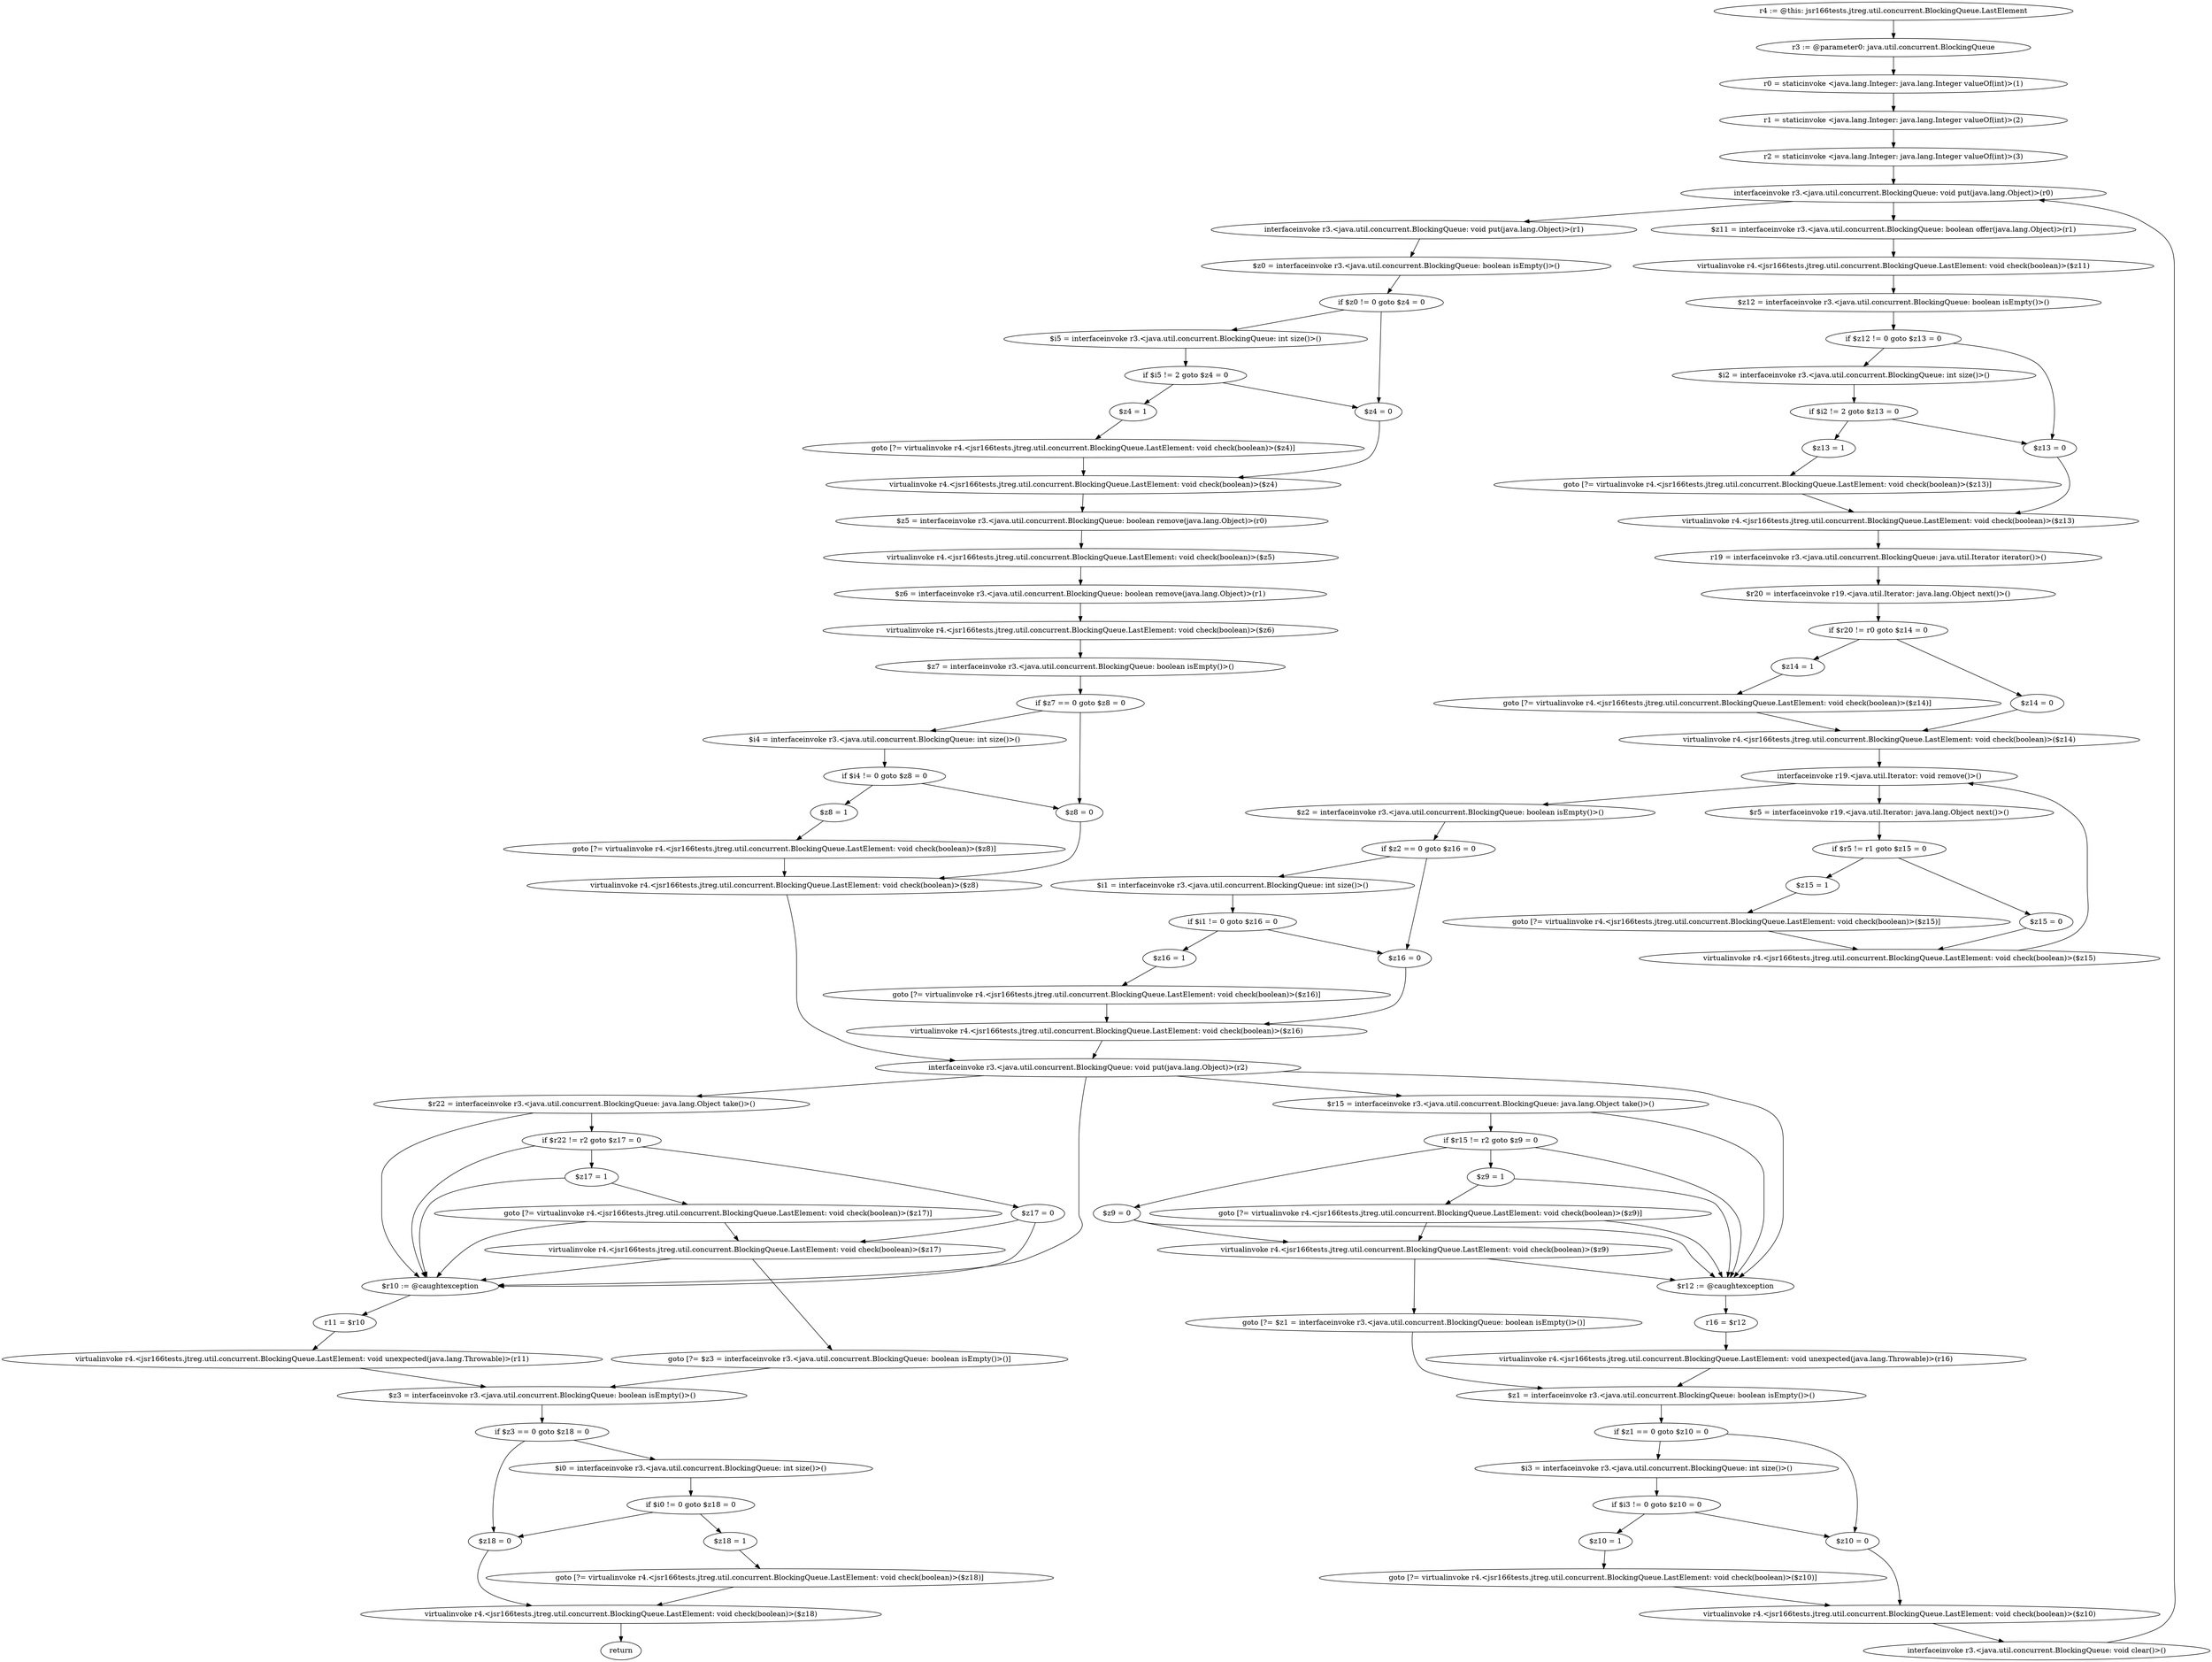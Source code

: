 digraph "unitGraph" {
    "r4 := @this: jsr166tests.jtreg.util.concurrent.BlockingQueue.LastElement"
    "r3 := @parameter0: java.util.concurrent.BlockingQueue"
    "r0 = staticinvoke <java.lang.Integer: java.lang.Integer valueOf(int)>(1)"
    "r1 = staticinvoke <java.lang.Integer: java.lang.Integer valueOf(int)>(2)"
    "r2 = staticinvoke <java.lang.Integer: java.lang.Integer valueOf(int)>(3)"
    "interfaceinvoke r3.<java.util.concurrent.BlockingQueue: void put(java.lang.Object)>(r0)"
    "interfaceinvoke r3.<java.util.concurrent.BlockingQueue: void put(java.lang.Object)>(r1)"
    "$z0 = interfaceinvoke r3.<java.util.concurrent.BlockingQueue: boolean isEmpty()>()"
    "if $z0 != 0 goto $z4 = 0"
    "$i5 = interfaceinvoke r3.<java.util.concurrent.BlockingQueue: int size()>()"
    "if $i5 != 2 goto $z4 = 0"
    "$z4 = 1"
    "goto [?= virtualinvoke r4.<jsr166tests.jtreg.util.concurrent.BlockingQueue.LastElement: void check(boolean)>($z4)]"
    "$z4 = 0"
    "virtualinvoke r4.<jsr166tests.jtreg.util.concurrent.BlockingQueue.LastElement: void check(boolean)>($z4)"
    "$z5 = interfaceinvoke r3.<java.util.concurrent.BlockingQueue: boolean remove(java.lang.Object)>(r0)"
    "virtualinvoke r4.<jsr166tests.jtreg.util.concurrent.BlockingQueue.LastElement: void check(boolean)>($z5)"
    "$z6 = interfaceinvoke r3.<java.util.concurrent.BlockingQueue: boolean remove(java.lang.Object)>(r1)"
    "virtualinvoke r4.<jsr166tests.jtreg.util.concurrent.BlockingQueue.LastElement: void check(boolean)>($z6)"
    "$z7 = interfaceinvoke r3.<java.util.concurrent.BlockingQueue: boolean isEmpty()>()"
    "if $z7 == 0 goto $z8 = 0"
    "$i4 = interfaceinvoke r3.<java.util.concurrent.BlockingQueue: int size()>()"
    "if $i4 != 0 goto $z8 = 0"
    "$z8 = 1"
    "goto [?= virtualinvoke r4.<jsr166tests.jtreg.util.concurrent.BlockingQueue.LastElement: void check(boolean)>($z8)]"
    "$z8 = 0"
    "virtualinvoke r4.<jsr166tests.jtreg.util.concurrent.BlockingQueue.LastElement: void check(boolean)>($z8)"
    "interfaceinvoke r3.<java.util.concurrent.BlockingQueue: void put(java.lang.Object)>(r2)"
    "$r15 = interfaceinvoke r3.<java.util.concurrent.BlockingQueue: java.lang.Object take()>()"
    "if $r15 != r2 goto $z9 = 0"
    "$z9 = 1"
    "goto [?= virtualinvoke r4.<jsr166tests.jtreg.util.concurrent.BlockingQueue.LastElement: void check(boolean)>($z9)]"
    "$z9 = 0"
    "virtualinvoke r4.<jsr166tests.jtreg.util.concurrent.BlockingQueue.LastElement: void check(boolean)>($z9)"
    "goto [?= $z1 = interfaceinvoke r3.<java.util.concurrent.BlockingQueue: boolean isEmpty()>()]"
    "$r12 := @caughtexception"
    "r16 = $r12"
    "virtualinvoke r4.<jsr166tests.jtreg.util.concurrent.BlockingQueue.LastElement: void unexpected(java.lang.Throwable)>(r16)"
    "$z1 = interfaceinvoke r3.<java.util.concurrent.BlockingQueue: boolean isEmpty()>()"
    "if $z1 == 0 goto $z10 = 0"
    "$i3 = interfaceinvoke r3.<java.util.concurrent.BlockingQueue: int size()>()"
    "if $i3 != 0 goto $z10 = 0"
    "$z10 = 1"
    "goto [?= virtualinvoke r4.<jsr166tests.jtreg.util.concurrent.BlockingQueue.LastElement: void check(boolean)>($z10)]"
    "$z10 = 0"
    "virtualinvoke r4.<jsr166tests.jtreg.util.concurrent.BlockingQueue.LastElement: void check(boolean)>($z10)"
    "interfaceinvoke r3.<java.util.concurrent.BlockingQueue: void clear()>()"
    "$z11 = interfaceinvoke r3.<java.util.concurrent.BlockingQueue: boolean offer(java.lang.Object)>(r1)"
    "virtualinvoke r4.<jsr166tests.jtreg.util.concurrent.BlockingQueue.LastElement: void check(boolean)>($z11)"
    "$z12 = interfaceinvoke r3.<java.util.concurrent.BlockingQueue: boolean isEmpty()>()"
    "if $z12 != 0 goto $z13 = 0"
    "$i2 = interfaceinvoke r3.<java.util.concurrent.BlockingQueue: int size()>()"
    "if $i2 != 2 goto $z13 = 0"
    "$z13 = 1"
    "goto [?= virtualinvoke r4.<jsr166tests.jtreg.util.concurrent.BlockingQueue.LastElement: void check(boolean)>($z13)]"
    "$z13 = 0"
    "virtualinvoke r4.<jsr166tests.jtreg.util.concurrent.BlockingQueue.LastElement: void check(boolean)>($z13)"
    "r19 = interfaceinvoke r3.<java.util.concurrent.BlockingQueue: java.util.Iterator iterator()>()"
    "$r20 = interfaceinvoke r19.<java.util.Iterator: java.lang.Object next()>()"
    "if $r20 != r0 goto $z14 = 0"
    "$z14 = 1"
    "goto [?= virtualinvoke r4.<jsr166tests.jtreg.util.concurrent.BlockingQueue.LastElement: void check(boolean)>($z14)]"
    "$z14 = 0"
    "virtualinvoke r4.<jsr166tests.jtreg.util.concurrent.BlockingQueue.LastElement: void check(boolean)>($z14)"
    "interfaceinvoke r19.<java.util.Iterator: void remove()>()"
    "$r5 = interfaceinvoke r19.<java.util.Iterator: java.lang.Object next()>()"
    "if $r5 != r1 goto $z15 = 0"
    "$z15 = 1"
    "goto [?= virtualinvoke r4.<jsr166tests.jtreg.util.concurrent.BlockingQueue.LastElement: void check(boolean)>($z15)]"
    "$z15 = 0"
    "virtualinvoke r4.<jsr166tests.jtreg.util.concurrent.BlockingQueue.LastElement: void check(boolean)>($z15)"
    "$z2 = interfaceinvoke r3.<java.util.concurrent.BlockingQueue: boolean isEmpty()>()"
    "if $z2 == 0 goto $z16 = 0"
    "$i1 = interfaceinvoke r3.<java.util.concurrent.BlockingQueue: int size()>()"
    "if $i1 != 0 goto $z16 = 0"
    "$z16 = 1"
    "goto [?= virtualinvoke r4.<jsr166tests.jtreg.util.concurrent.BlockingQueue.LastElement: void check(boolean)>($z16)]"
    "$z16 = 0"
    "virtualinvoke r4.<jsr166tests.jtreg.util.concurrent.BlockingQueue.LastElement: void check(boolean)>($z16)"
    "$r22 = interfaceinvoke r3.<java.util.concurrent.BlockingQueue: java.lang.Object take()>()"
    "if $r22 != r2 goto $z17 = 0"
    "$z17 = 1"
    "goto [?= virtualinvoke r4.<jsr166tests.jtreg.util.concurrent.BlockingQueue.LastElement: void check(boolean)>($z17)]"
    "$z17 = 0"
    "virtualinvoke r4.<jsr166tests.jtreg.util.concurrent.BlockingQueue.LastElement: void check(boolean)>($z17)"
    "goto [?= $z3 = interfaceinvoke r3.<java.util.concurrent.BlockingQueue: boolean isEmpty()>()]"
    "$r10 := @caughtexception"
    "r11 = $r10"
    "virtualinvoke r4.<jsr166tests.jtreg.util.concurrent.BlockingQueue.LastElement: void unexpected(java.lang.Throwable)>(r11)"
    "$z3 = interfaceinvoke r3.<java.util.concurrent.BlockingQueue: boolean isEmpty()>()"
    "if $z3 == 0 goto $z18 = 0"
    "$i0 = interfaceinvoke r3.<java.util.concurrent.BlockingQueue: int size()>()"
    "if $i0 != 0 goto $z18 = 0"
    "$z18 = 1"
    "goto [?= virtualinvoke r4.<jsr166tests.jtreg.util.concurrent.BlockingQueue.LastElement: void check(boolean)>($z18)]"
    "$z18 = 0"
    "virtualinvoke r4.<jsr166tests.jtreg.util.concurrent.BlockingQueue.LastElement: void check(boolean)>($z18)"
    "return"
    "r4 := @this: jsr166tests.jtreg.util.concurrent.BlockingQueue.LastElement"->"r3 := @parameter0: java.util.concurrent.BlockingQueue";
    "r3 := @parameter0: java.util.concurrent.BlockingQueue"->"r0 = staticinvoke <java.lang.Integer: java.lang.Integer valueOf(int)>(1)";
    "r0 = staticinvoke <java.lang.Integer: java.lang.Integer valueOf(int)>(1)"->"r1 = staticinvoke <java.lang.Integer: java.lang.Integer valueOf(int)>(2)";
    "r1 = staticinvoke <java.lang.Integer: java.lang.Integer valueOf(int)>(2)"->"r2 = staticinvoke <java.lang.Integer: java.lang.Integer valueOf(int)>(3)";
    "r2 = staticinvoke <java.lang.Integer: java.lang.Integer valueOf(int)>(3)"->"interfaceinvoke r3.<java.util.concurrent.BlockingQueue: void put(java.lang.Object)>(r0)";
    "interfaceinvoke r3.<java.util.concurrent.BlockingQueue: void put(java.lang.Object)>(r0)"->"interfaceinvoke r3.<java.util.concurrent.BlockingQueue: void put(java.lang.Object)>(r1)";
    "interfaceinvoke r3.<java.util.concurrent.BlockingQueue: void put(java.lang.Object)>(r1)"->"$z0 = interfaceinvoke r3.<java.util.concurrent.BlockingQueue: boolean isEmpty()>()";
    "$z0 = interfaceinvoke r3.<java.util.concurrent.BlockingQueue: boolean isEmpty()>()"->"if $z0 != 0 goto $z4 = 0";
    "if $z0 != 0 goto $z4 = 0"->"$i5 = interfaceinvoke r3.<java.util.concurrent.BlockingQueue: int size()>()";
    "if $z0 != 0 goto $z4 = 0"->"$z4 = 0";
    "$i5 = interfaceinvoke r3.<java.util.concurrent.BlockingQueue: int size()>()"->"if $i5 != 2 goto $z4 = 0";
    "if $i5 != 2 goto $z4 = 0"->"$z4 = 1";
    "if $i5 != 2 goto $z4 = 0"->"$z4 = 0";
    "$z4 = 1"->"goto [?= virtualinvoke r4.<jsr166tests.jtreg.util.concurrent.BlockingQueue.LastElement: void check(boolean)>($z4)]";
    "goto [?= virtualinvoke r4.<jsr166tests.jtreg.util.concurrent.BlockingQueue.LastElement: void check(boolean)>($z4)]"->"virtualinvoke r4.<jsr166tests.jtreg.util.concurrent.BlockingQueue.LastElement: void check(boolean)>($z4)";
    "$z4 = 0"->"virtualinvoke r4.<jsr166tests.jtreg.util.concurrent.BlockingQueue.LastElement: void check(boolean)>($z4)";
    "virtualinvoke r4.<jsr166tests.jtreg.util.concurrent.BlockingQueue.LastElement: void check(boolean)>($z4)"->"$z5 = interfaceinvoke r3.<java.util.concurrent.BlockingQueue: boolean remove(java.lang.Object)>(r0)";
    "$z5 = interfaceinvoke r3.<java.util.concurrent.BlockingQueue: boolean remove(java.lang.Object)>(r0)"->"virtualinvoke r4.<jsr166tests.jtreg.util.concurrent.BlockingQueue.LastElement: void check(boolean)>($z5)";
    "virtualinvoke r4.<jsr166tests.jtreg.util.concurrent.BlockingQueue.LastElement: void check(boolean)>($z5)"->"$z6 = interfaceinvoke r3.<java.util.concurrent.BlockingQueue: boolean remove(java.lang.Object)>(r1)";
    "$z6 = interfaceinvoke r3.<java.util.concurrent.BlockingQueue: boolean remove(java.lang.Object)>(r1)"->"virtualinvoke r4.<jsr166tests.jtreg.util.concurrent.BlockingQueue.LastElement: void check(boolean)>($z6)";
    "virtualinvoke r4.<jsr166tests.jtreg.util.concurrent.BlockingQueue.LastElement: void check(boolean)>($z6)"->"$z7 = interfaceinvoke r3.<java.util.concurrent.BlockingQueue: boolean isEmpty()>()";
    "$z7 = interfaceinvoke r3.<java.util.concurrent.BlockingQueue: boolean isEmpty()>()"->"if $z7 == 0 goto $z8 = 0";
    "if $z7 == 0 goto $z8 = 0"->"$i4 = interfaceinvoke r3.<java.util.concurrent.BlockingQueue: int size()>()";
    "if $z7 == 0 goto $z8 = 0"->"$z8 = 0";
    "$i4 = interfaceinvoke r3.<java.util.concurrent.BlockingQueue: int size()>()"->"if $i4 != 0 goto $z8 = 0";
    "if $i4 != 0 goto $z8 = 0"->"$z8 = 1";
    "if $i4 != 0 goto $z8 = 0"->"$z8 = 0";
    "$z8 = 1"->"goto [?= virtualinvoke r4.<jsr166tests.jtreg.util.concurrent.BlockingQueue.LastElement: void check(boolean)>($z8)]";
    "goto [?= virtualinvoke r4.<jsr166tests.jtreg.util.concurrent.BlockingQueue.LastElement: void check(boolean)>($z8)]"->"virtualinvoke r4.<jsr166tests.jtreg.util.concurrent.BlockingQueue.LastElement: void check(boolean)>($z8)";
    "$z8 = 0"->"virtualinvoke r4.<jsr166tests.jtreg.util.concurrent.BlockingQueue.LastElement: void check(boolean)>($z8)";
    "virtualinvoke r4.<jsr166tests.jtreg.util.concurrent.BlockingQueue.LastElement: void check(boolean)>($z8)"->"interfaceinvoke r3.<java.util.concurrent.BlockingQueue: void put(java.lang.Object)>(r2)";
    "interfaceinvoke r3.<java.util.concurrent.BlockingQueue: void put(java.lang.Object)>(r2)"->"$r15 = interfaceinvoke r3.<java.util.concurrent.BlockingQueue: java.lang.Object take()>()";
    "interfaceinvoke r3.<java.util.concurrent.BlockingQueue: void put(java.lang.Object)>(r2)"->"$r12 := @caughtexception";
    "$r15 = interfaceinvoke r3.<java.util.concurrent.BlockingQueue: java.lang.Object take()>()"->"if $r15 != r2 goto $z9 = 0";
    "$r15 = interfaceinvoke r3.<java.util.concurrent.BlockingQueue: java.lang.Object take()>()"->"$r12 := @caughtexception";
    "if $r15 != r2 goto $z9 = 0"->"$z9 = 1";
    "if $r15 != r2 goto $z9 = 0"->"$z9 = 0";
    "if $r15 != r2 goto $z9 = 0"->"$r12 := @caughtexception";
    "$z9 = 1"->"goto [?= virtualinvoke r4.<jsr166tests.jtreg.util.concurrent.BlockingQueue.LastElement: void check(boolean)>($z9)]";
    "$z9 = 1"->"$r12 := @caughtexception";
    "goto [?= virtualinvoke r4.<jsr166tests.jtreg.util.concurrent.BlockingQueue.LastElement: void check(boolean)>($z9)]"->"virtualinvoke r4.<jsr166tests.jtreg.util.concurrent.BlockingQueue.LastElement: void check(boolean)>($z9)";
    "goto [?= virtualinvoke r4.<jsr166tests.jtreg.util.concurrent.BlockingQueue.LastElement: void check(boolean)>($z9)]"->"$r12 := @caughtexception";
    "$z9 = 0"->"virtualinvoke r4.<jsr166tests.jtreg.util.concurrent.BlockingQueue.LastElement: void check(boolean)>($z9)";
    "$z9 = 0"->"$r12 := @caughtexception";
    "virtualinvoke r4.<jsr166tests.jtreg.util.concurrent.BlockingQueue.LastElement: void check(boolean)>($z9)"->"goto [?= $z1 = interfaceinvoke r3.<java.util.concurrent.BlockingQueue: boolean isEmpty()>()]";
    "virtualinvoke r4.<jsr166tests.jtreg.util.concurrent.BlockingQueue.LastElement: void check(boolean)>($z9)"->"$r12 := @caughtexception";
    "goto [?= $z1 = interfaceinvoke r3.<java.util.concurrent.BlockingQueue: boolean isEmpty()>()]"->"$z1 = interfaceinvoke r3.<java.util.concurrent.BlockingQueue: boolean isEmpty()>()";
    "$r12 := @caughtexception"->"r16 = $r12";
    "r16 = $r12"->"virtualinvoke r4.<jsr166tests.jtreg.util.concurrent.BlockingQueue.LastElement: void unexpected(java.lang.Throwable)>(r16)";
    "virtualinvoke r4.<jsr166tests.jtreg.util.concurrent.BlockingQueue.LastElement: void unexpected(java.lang.Throwable)>(r16)"->"$z1 = interfaceinvoke r3.<java.util.concurrent.BlockingQueue: boolean isEmpty()>()";
    "$z1 = interfaceinvoke r3.<java.util.concurrent.BlockingQueue: boolean isEmpty()>()"->"if $z1 == 0 goto $z10 = 0";
    "if $z1 == 0 goto $z10 = 0"->"$i3 = interfaceinvoke r3.<java.util.concurrent.BlockingQueue: int size()>()";
    "if $z1 == 0 goto $z10 = 0"->"$z10 = 0";
    "$i3 = interfaceinvoke r3.<java.util.concurrent.BlockingQueue: int size()>()"->"if $i3 != 0 goto $z10 = 0";
    "if $i3 != 0 goto $z10 = 0"->"$z10 = 1";
    "if $i3 != 0 goto $z10 = 0"->"$z10 = 0";
    "$z10 = 1"->"goto [?= virtualinvoke r4.<jsr166tests.jtreg.util.concurrent.BlockingQueue.LastElement: void check(boolean)>($z10)]";
    "goto [?= virtualinvoke r4.<jsr166tests.jtreg.util.concurrent.BlockingQueue.LastElement: void check(boolean)>($z10)]"->"virtualinvoke r4.<jsr166tests.jtreg.util.concurrent.BlockingQueue.LastElement: void check(boolean)>($z10)";
    "$z10 = 0"->"virtualinvoke r4.<jsr166tests.jtreg.util.concurrent.BlockingQueue.LastElement: void check(boolean)>($z10)";
    "virtualinvoke r4.<jsr166tests.jtreg.util.concurrent.BlockingQueue.LastElement: void check(boolean)>($z10)"->"interfaceinvoke r3.<java.util.concurrent.BlockingQueue: void clear()>()";
    "interfaceinvoke r3.<java.util.concurrent.BlockingQueue: void clear()>()"->"interfaceinvoke r3.<java.util.concurrent.BlockingQueue: void put(java.lang.Object)>(r0)";
    "interfaceinvoke r3.<java.util.concurrent.BlockingQueue: void put(java.lang.Object)>(r0)"->"$z11 = interfaceinvoke r3.<java.util.concurrent.BlockingQueue: boolean offer(java.lang.Object)>(r1)";
    "$z11 = interfaceinvoke r3.<java.util.concurrent.BlockingQueue: boolean offer(java.lang.Object)>(r1)"->"virtualinvoke r4.<jsr166tests.jtreg.util.concurrent.BlockingQueue.LastElement: void check(boolean)>($z11)";
    "virtualinvoke r4.<jsr166tests.jtreg.util.concurrent.BlockingQueue.LastElement: void check(boolean)>($z11)"->"$z12 = interfaceinvoke r3.<java.util.concurrent.BlockingQueue: boolean isEmpty()>()";
    "$z12 = interfaceinvoke r3.<java.util.concurrent.BlockingQueue: boolean isEmpty()>()"->"if $z12 != 0 goto $z13 = 0";
    "if $z12 != 0 goto $z13 = 0"->"$i2 = interfaceinvoke r3.<java.util.concurrent.BlockingQueue: int size()>()";
    "if $z12 != 0 goto $z13 = 0"->"$z13 = 0";
    "$i2 = interfaceinvoke r3.<java.util.concurrent.BlockingQueue: int size()>()"->"if $i2 != 2 goto $z13 = 0";
    "if $i2 != 2 goto $z13 = 0"->"$z13 = 1";
    "if $i2 != 2 goto $z13 = 0"->"$z13 = 0";
    "$z13 = 1"->"goto [?= virtualinvoke r4.<jsr166tests.jtreg.util.concurrent.BlockingQueue.LastElement: void check(boolean)>($z13)]";
    "goto [?= virtualinvoke r4.<jsr166tests.jtreg.util.concurrent.BlockingQueue.LastElement: void check(boolean)>($z13)]"->"virtualinvoke r4.<jsr166tests.jtreg.util.concurrent.BlockingQueue.LastElement: void check(boolean)>($z13)";
    "$z13 = 0"->"virtualinvoke r4.<jsr166tests.jtreg.util.concurrent.BlockingQueue.LastElement: void check(boolean)>($z13)";
    "virtualinvoke r4.<jsr166tests.jtreg.util.concurrent.BlockingQueue.LastElement: void check(boolean)>($z13)"->"r19 = interfaceinvoke r3.<java.util.concurrent.BlockingQueue: java.util.Iterator iterator()>()";
    "r19 = interfaceinvoke r3.<java.util.concurrent.BlockingQueue: java.util.Iterator iterator()>()"->"$r20 = interfaceinvoke r19.<java.util.Iterator: java.lang.Object next()>()";
    "$r20 = interfaceinvoke r19.<java.util.Iterator: java.lang.Object next()>()"->"if $r20 != r0 goto $z14 = 0";
    "if $r20 != r0 goto $z14 = 0"->"$z14 = 1";
    "if $r20 != r0 goto $z14 = 0"->"$z14 = 0";
    "$z14 = 1"->"goto [?= virtualinvoke r4.<jsr166tests.jtreg.util.concurrent.BlockingQueue.LastElement: void check(boolean)>($z14)]";
    "goto [?= virtualinvoke r4.<jsr166tests.jtreg.util.concurrent.BlockingQueue.LastElement: void check(boolean)>($z14)]"->"virtualinvoke r4.<jsr166tests.jtreg.util.concurrent.BlockingQueue.LastElement: void check(boolean)>($z14)";
    "$z14 = 0"->"virtualinvoke r4.<jsr166tests.jtreg.util.concurrent.BlockingQueue.LastElement: void check(boolean)>($z14)";
    "virtualinvoke r4.<jsr166tests.jtreg.util.concurrent.BlockingQueue.LastElement: void check(boolean)>($z14)"->"interfaceinvoke r19.<java.util.Iterator: void remove()>()";
    "interfaceinvoke r19.<java.util.Iterator: void remove()>()"->"$r5 = interfaceinvoke r19.<java.util.Iterator: java.lang.Object next()>()";
    "$r5 = interfaceinvoke r19.<java.util.Iterator: java.lang.Object next()>()"->"if $r5 != r1 goto $z15 = 0";
    "if $r5 != r1 goto $z15 = 0"->"$z15 = 1";
    "if $r5 != r1 goto $z15 = 0"->"$z15 = 0";
    "$z15 = 1"->"goto [?= virtualinvoke r4.<jsr166tests.jtreg.util.concurrent.BlockingQueue.LastElement: void check(boolean)>($z15)]";
    "goto [?= virtualinvoke r4.<jsr166tests.jtreg.util.concurrent.BlockingQueue.LastElement: void check(boolean)>($z15)]"->"virtualinvoke r4.<jsr166tests.jtreg.util.concurrent.BlockingQueue.LastElement: void check(boolean)>($z15)";
    "$z15 = 0"->"virtualinvoke r4.<jsr166tests.jtreg.util.concurrent.BlockingQueue.LastElement: void check(boolean)>($z15)";
    "virtualinvoke r4.<jsr166tests.jtreg.util.concurrent.BlockingQueue.LastElement: void check(boolean)>($z15)"->"interfaceinvoke r19.<java.util.Iterator: void remove()>()";
    "interfaceinvoke r19.<java.util.Iterator: void remove()>()"->"$z2 = interfaceinvoke r3.<java.util.concurrent.BlockingQueue: boolean isEmpty()>()";
    "$z2 = interfaceinvoke r3.<java.util.concurrent.BlockingQueue: boolean isEmpty()>()"->"if $z2 == 0 goto $z16 = 0";
    "if $z2 == 0 goto $z16 = 0"->"$i1 = interfaceinvoke r3.<java.util.concurrent.BlockingQueue: int size()>()";
    "if $z2 == 0 goto $z16 = 0"->"$z16 = 0";
    "$i1 = interfaceinvoke r3.<java.util.concurrent.BlockingQueue: int size()>()"->"if $i1 != 0 goto $z16 = 0";
    "if $i1 != 0 goto $z16 = 0"->"$z16 = 1";
    "if $i1 != 0 goto $z16 = 0"->"$z16 = 0";
    "$z16 = 1"->"goto [?= virtualinvoke r4.<jsr166tests.jtreg.util.concurrent.BlockingQueue.LastElement: void check(boolean)>($z16)]";
    "goto [?= virtualinvoke r4.<jsr166tests.jtreg.util.concurrent.BlockingQueue.LastElement: void check(boolean)>($z16)]"->"virtualinvoke r4.<jsr166tests.jtreg.util.concurrent.BlockingQueue.LastElement: void check(boolean)>($z16)";
    "$z16 = 0"->"virtualinvoke r4.<jsr166tests.jtreg.util.concurrent.BlockingQueue.LastElement: void check(boolean)>($z16)";
    "virtualinvoke r4.<jsr166tests.jtreg.util.concurrent.BlockingQueue.LastElement: void check(boolean)>($z16)"->"interfaceinvoke r3.<java.util.concurrent.BlockingQueue: void put(java.lang.Object)>(r2)";
    "interfaceinvoke r3.<java.util.concurrent.BlockingQueue: void put(java.lang.Object)>(r2)"->"$r22 = interfaceinvoke r3.<java.util.concurrent.BlockingQueue: java.lang.Object take()>()";
    "interfaceinvoke r3.<java.util.concurrent.BlockingQueue: void put(java.lang.Object)>(r2)"->"$r10 := @caughtexception";
    "$r22 = interfaceinvoke r3.<java.util.concurrent.BlockingQueue: java.lang.Object take()>()"->"if $r22 != r2 goto $z17 = 0";
    "$r22 = interfaceinvoke r3.<java.util.concurrent.BlockingQueue: java.lang.Object take()>()"->"$r10 := @caughtexception";
    "if $r22 != r2 goto $z17 = 0"->"$z17 = 1";
    "if $r22 != r2 goto $z17 = 0"->"$z17 = 0";
    "if $r22 != r2 goto $z17 = 0"->"$r10 := @caughtexception";
    "$z17 = 1"->"goto [?= virtualinvoke r4.<jsr166tests.jtreg.util.concurrent.BlockingQueue.LastElement: void check(boolean)>($z17)]";
    "$z17 = 1"->"$r10 := @caughtexception";
    "goto [?= virtualinvoke r4.<jsr166tests.jtreg.util.concurrent.BlockingQueue.LastElement: void check(boolean)>($z17)]"->"virtualinvoke r4.<jsr166tests.jtreg.util.concurrent.BlockingQueue.LastElement: void check(boolean)>($z17)";
    "goto [?= virtualinvoke r4.<jsr166tests.jtreg.util.concurrent.BlockingQueue.LastElement: void check(boolean)>($z17)]"->"$r10 := @caughtexception";
    "$z17 = 0"->"virtualinvoke r4.<jsr166tests.jtreg.util.concurrent.BlockingQueue.LastElement: void check(boolean)>($z17)";
    "$z17 = 0"->"$r10 := @caughtexception";
    "virtualinvoke r4.<jsr166tests.jtreg.util.concurrent.BlockingQueue.LastElement: void check(boolean)>($z17)"->"goto [?= $z3 = interfaceinvoke r3.<java.util.concurrent.BlockingQueue: boolean isEmpty()>()]";
    "virtualinvoke r4.<jsr166tests.jtreg.util.concurrent.BlockingQueue.LastElement: void check(boolean)>($z17)"->"$r10 := @caughtexception";
    "goto [?= $z3 = interfaceinvoke r3.<java.util.concurrent.BlockingQueue: boolean isEmpty()>()]"->"$z3 = interfaceinvoke r3.<java.util.concurrent.BlockingQueue: boolean isEmpty()>()";
    "$r10 := @caughtexception"->"r11 = $r10";
    "r11 = $r10"->"virtualinvoke r4.<jsr166tests.jtreg.util.concurrent.BlockingQueue.LastElement: void unexpected(java.lang.Throwable)>(r11)";
    "virtualinvoke r4.<jsr166tests.jtreg.util.concurrent.BlockingQueue.LastElement: void unexpected(java.lang.Throwable)>(r11)"->"$z3 = interfaceinvoke r3.<java.util.concurrent.BlockingQueue: boolean isEmpty()>()";
    "$z3 = interfaceinvoke r3.<java.util.concurrent.BlockingQueue: boolean isEmpty()>()"->"if $z3 == 0 goto $z18 = 0";
    "if $z3 == 0 goto $z18 = 0"->"$i0 = interfaceinvoke r3.<java.util.concurrent.BlockingQueue: int size()>()";
    "if $z3 == 0 goto $z18 = 0"->"$z18 = 0";
    "$i0 = interfaceinvoke r3.<java.util.concurrent.BlockingQueue: int size()>()"->"if $i0 != 0 goto $z18 = 0";
    "if $i0 != 0 goto $z18 = 0"->"$z18 = 1";
    "if $i0 != 0 goto $z18 = 0"->"$z18 = 0";
    "$z18 = 1"->"goto [?= virtualinvoke r4.<jsr166tests.jtreg.util.concurrent.BlockingQueue.LastElement: void check(boolean)>($z18)]";
    "goto [?= virtualinvoke r4.<jsr166tests.jtreg.util.concurrent.BlockingQueue.LastElement: void check(boolean)>($z18)]"->"virtualinvoke r4.<jsr166tests.jtreg.util.concurrent.BlockingQueue.LastElement: void check(boolean)>($z18)";
    "$z18 = 0"->"virtualinvoke r4.<jsr166tests.jtreg.util.concurrent.BlockingQueue.LastElement: void check(boolean)>($z18)";
    "virtualinvoke r4.<jsr166tests.jtreg.util.concurrent.BlockingQueue.LastElement: void check(boolean)>($z18)"->"return";
}
